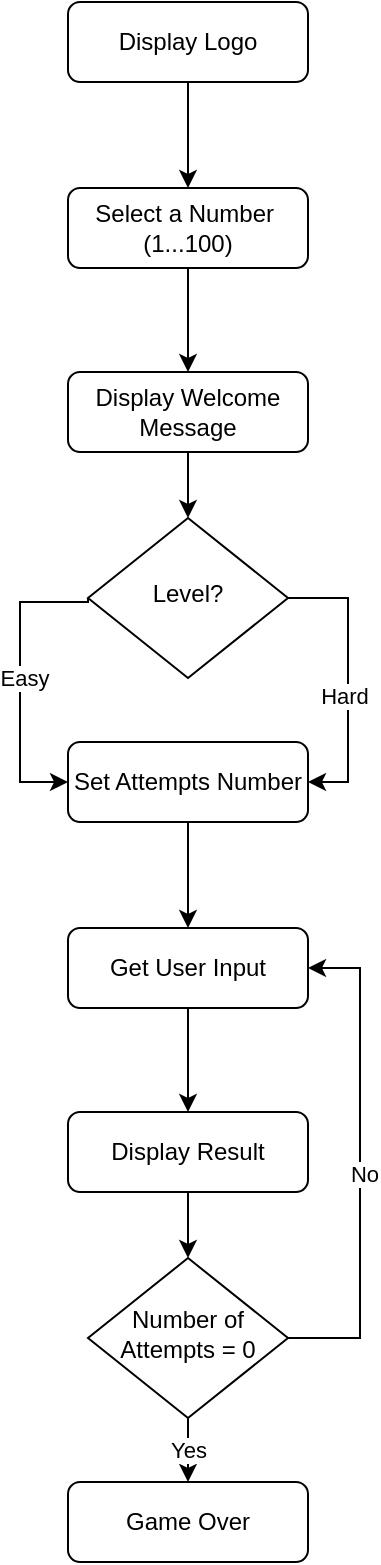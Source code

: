 <mxfile version="22.1.7" type="device">
  <diagram id="C5RBs43oDa-KdzZeNtuy" name="Page-1">
    <mxGraphModel dx="1050" dy="572" grid="1" gridSize="10" guides="1" tooltips="1" connect="1" arrows="1" fold="1" page="1" pageScale="1" pageWidth="827" pageHeight="1169" math="0" shadow="0">
      <root>
        <mxCell id="WIyWlLk6GJQsqaUBKTNV-0" />
        <mxCell id="WIyWlLk6GJQsqaUBKTNV-1" parent="WIyWlLk6GJQsqaUBKTNV-0" />
        <mxCell id="n-OM7mMlrPmIhy8Im14C-5" style="edgeStyle=orthogonalEdgeStyle;rounded=0;orthogonalLoop=1;jettySize=auto;html=1;exitX=0.5;exitY=1;exitDx=0;exitDy=0;" edge="1" parent="WIyWlLk6GJQsqaUBKTNV-1" source="WIyWlLk6GJQsqaUBKTNV-3" target="WIyWlLk6GJQsqaUBKTNV-12">
          <mxGeometry relative="1" as="geometry" />
        </mxCell>
        <mxCell id="WIyWlLk6GJQsqaUBKTNV-3" value="Display Logo" style="rounded=1;whiteSpace=wrap;html=1;fontSize=12;glass=0;strokeWidth=1;shadow=0;" parent="WIyWlLk6GJQsqaUBKTNV-1" vertex="1">
          <mxGeometry x="354" y="70" width="120" height="40" as="geometry" />
        </mxCell>
        <mxCell id="n-OM7mMlrPmIhy8Im14C-7" style="edgeStyle=orthogonalEdgeStyle;rounded=0;orthogonalLoop=1;jettySize=auto;html=1;exitX=0.5;exitY=1;exitDx=0;exitDy=0;entryX=0.5;entryY=0;entryDx=0;entryDy=0;" edge="1" parent="WIyWlLk6GJQsqaUBKTNV-1" source="WIyWlLk6GJQsqaUBKTNV-7" target="WIyWlLk6GJQsqaUBKTNV-10">
          <mxGeometry relative="1" as="geometry" />
        </mxCell>
        <mxCell id="WIyWlLk6GJQsqaUBKTNV-7" value="Display Welcome Message" style="rounded=1;whiteSpace=wrap;html=1;fontSize=12;glass=0;strokeWidth=1;shadow=0;" parent="WIyWlLk6GJQsqaUBKTNV-1" vertex="1">
          <mxGeometry x="354" y="255" width="120" height="40" as="geometry" />
        </mxCell>
        <mxCell id="n-OM7mMlrPmIhy8Im14C-8" style="edgeStyle=orthogonalEdgeStyle;rounded=0;orthogonalLoop=1;jettySize=auto;html=1;exitX=0;exitY=0.5;exitDx=0;exitDy=0;entryX=0;entryY=0.5;entryDx=0;entryDy=0;" edge="1" parent="WIyWlLk6GJQsqaUBKTNV-1" source="WIyWlLk6GJQsqaUBKTNV-10" target="WIyWlLk6GJQsqaUBKTNV-11">
          <mxGeometry relative="1" as="geometry">
            <Array as="points">
              <mxPoint x="330" y="370" />
              <mxPoint x="330" y="460" />
            </Array>
          </mxGeometry>
        </mxCell>
        <mxCell id="n-OM7mMlrPmIhy8Im14C-10" value="Easy" style="edgeLabel;html=1;align=center;verticalAlign=middle;resizable=0;points=[];" vertex="1" connectable="0" parent="n-OM7mMlrPmIhy8Im14C-8">
          <mxGeometry x="-0.023" y="2" relative="1" as="geometry">
            <mxPoint as="offset" />
          </mxGeometry>
        </mxCell>
        <mxCell id="n-OM7mMlrPmIhy8Im14C-9" style="edgeStyle=orthogonalEdgeStyle;rounded=0;orthogonalLoop=1;jettySize=auto;html=1;exitX=1;exitY=0.5;exitDx=0;exitDy=0;entryX=1;entryY=0.5;entryDx=0;entryDy=0;" edge="1" parent="WIyWlLk6GJQsqaUBKTNV-1" source="WIyWlLk6GJQsqaUBKTNV-10" target="WIyWlLk6GJQsqaUBKTNV-11">
          <mxGeometry relative="1" as="geometry" />
        </mxCell>
        <mxCell id="n-OM7mMlrPmIhy8Im14C-11" value="Hard" style="edgeLabel;html=1;align=center;verticalAlign=middle;resizable=0;points=[];" vertex="1" connectable="0" parent="n-OM7mMlrPmIhy8Im14C-9">
          <mxGeometry x="0.109" y="-2" relative="1" as="geometry">
            <mxPoint as="offset" />
          </mxGeometry>
        </mxCell>
        <mxCell id="WIyWlLk6GJQsqaUBKTNV-10" value="Level?" style="rhombus;whiteSpace=wrap;html=1;shadow=0;fontFamily=Helvetica;fontSize=12;align=center;strokeWidth=1;spacing=6;spacingTop=-4;" parent="WIyWlLk6GJQsqaUBKTNV-1" vertex="1">
          <mxGeometry x="364" y="328" width="100" height="80" as="geometry" />
        </mxCell>
        <mxCell id="n-OM7mMlrPmIhy8Im14C-13" style="edgeStyle=orthogonalEdgeStyle;rounded=0;orthogonalLoop=1;jettySize=auto;html=1;exitX=0.5;exitY=1;exitDx=0;exitDy=0;entryX=0.5;entryY=0;entryDx=0;entryDy=0;" edge="1" parent="WIyWlLk6GJQsqaUBKTNV-1" source="WIyWlLk6GJQsqaUBKTNV-11" target="n-OM7mMlrPmIhy8Im14C-12">
          <mxGeometry relative="1" as="geometry" />
        </mxCell>
        <mxCell id="WIyWlLk6GJQsqaUBKTNV-11" value="Set Attempts Number" style="rounded=1;whiteSpace=wrap;html=1;fontSize=12;glass=0;strokeWidth=1;shadow=0;" parent="WIyWlLk6GJQsqaUBKTNV-1" vertex="1">
          <mxGeometry x="354" y="440" width="120" height="40" as="geometry" />
        </mxCell>
        <mxCell id="n-OM7mMlrPmIhy8Im14C-6" style="edgeStyle=orthogonalEdgeStyle;rounded=0;orthogonalLoop=1;jettySize=auto;html=1;exitX=0.5;exitY=1;exitDx=0;exitDy=0;entryX=0.5;entryY=0;entryDx=0;entryDy=0;" edge="1" parent="WIyWlLk6GJQsqaUBKTNV-1" source="WIyWlLk6GJQsqaUBKTNV-12" target="WIyWlLk6GJQsqaUBKTNV-7">
          <mxGeometry relative="1" as="geometry" />
        </mxCell>
        <mxCell id="WIyWlLk6GJQsqaUBKTNV-12" value="Select a Number&amp;nbsp;&lt;br&gt;(1...100)" style="rounded=1;whiteSpace=wrap;html=1;fontSize=12;glass=0;strokeWidth=1;shadow=0;" parent="WIyWlLk6GJQsqaUBKTNV-1" vertex="1">
          <mxGeometry x="354" y="163" width="120" height="40" as="geometry" />
        </mxCell>
        <mxCell id="n-OM7mMlrPmIhy8Im14C-17" style="edgeStyle=orthogonalEdgeStyle;rounded=0;orthogonalLoop=1;jettySize=auto;html=1;exitX=0.5;exitY=1;exitDx=0;exitDy=0;entryX=0.5;entryY=0;entryDx=0;entryDy=0;" edge="1" parent="WIyWlLk6GJQsqaUBKTNV-1" source="n-OM7mMlrPmIhy8Im14C-12" target="n-OM7mMlrPmIhy8Im14C-15">
          <mxGeometry relative="1" as="geometry" />
        </mxCell>
        <mxCell id="n-OM7mMlrPmIhy8Im14C-12" value="Get User Input" style="rounded=1;whiteSpace=wrap;html=1;fontSize=12;glass=0;strokeWidth=1;shadow=0;" vertex="1" parent="WIyWlLk6GJQsqaUBKTNV-1">
          <mxGeometry x="354" y="533" width="120" height="40" as="geometry" />
        </mxCell>
        <mxCell id="n-OM7mMlrPmIhy8Im14C-22" style="edgeStyle=orthogonalEdgeStyle;rounded=0;orthogonalLoop=1;jettySize=auto;html=1;exitX=0.5;exitY=1;exitDx=0;exitDy=0;entryX=0.5;entryY=0;entryDx=0;entryDy=0;" edge="1" parent="WIyWlLk6GJQsqaUBKTNV-1" source="n-OM7mMlrPmIhy8Im14C-14" target="n-OM7mMlrPmIhy8Im14C-16">
          <mxGeometry relative="1" as="geometry" />
        </mxCell>
        <mxCell id="n-OM7mMlrPmIhy8Im14C-23" value="Yes" style="edgeLabel;html=1;align=center;verticalAlign=middle;resizable=0;points=[];" vertex="1" connectable="0" parent="n-OM7mMlrPmIhy8Im14C-22">
          <mxGeometry x="-0.038" relative="1" as="geometry">
            <mxPoint as="offset" />
          </mxGeometry>
        </mxCell>
        <mxCell id="n-OM7mMlrPmIhy8Im14C-24" style="edgeStyle=orthogonalEdgeStyle;rounded=0;orthogonalLoop=1;jettySize=auto;html=1;exitX=1;exitY=0.5;exitDx=0;exitDy=0;entryX=1;entryY=0.5;entryDx=0;entryDy=0;" edge="1" parent="WIyWlLk6GJQsqaUBKTNV-1" source="n-OM7mMlrPmIhy8Im14C-14" target="n-OM7mMlrPmIhy8Im14C-12">
          <mxGeometry relative="1" as="geometry">
            <Array as="points">
              <mxPoint x="500" y="738" />
              <mxPoint x="500" y="553" />
            </Array>
          </mxGeometry>
        </mxCell>
        <mxCell id="n-OM7mMlrPmIhy8Im14C-25" value="No" style="edgeLabel;html=1;align=center;verticalAlign=middle;resizable=0;points=[];" vertex="1" connectable="0" parent="n-OM7mMlrPmIhy8Im14C-24">
          <mxGeometry x="-0.045" y="-2" relative="1" as="geometry">
            <mxPoint as="offset" />
          </mxGeometry>
        </mxCell>
        <mxCell id="n-OM7mMlrPmIhy8Im14C-14" value="Number of Attempts = 0" style="rhombus;whiteSpace=wrap;html=1;shadow=0;fontFamily=Helvetica;fontSize=12;align=center;strokeWidth=1;spacing=6;spacingTop=-4;" vertex="1" parent="WIyWlLk6GJQsqaUBKTNV-1">
          <mxGeometry x="364" y="698" width="100" height="80" as="geometry" />
        </mxCell>
        <mxCell id="n-OM7mMlrPmIhy8Im14C-18" style="edgeStyle=orthogonalEdgeStyle;rounded=0;orthogonalLoop=1;jettySize=auto;html=1;exitX=0.5;exitY=1;exitDx=0;exitDy=0;" edge="1" parent="WIyWlLk6GJQsqaUBKTNV-1" source="n-OM7mMlrPmIhy8Im14C-15" target="n-OM7mMlrPmIhy8Im14C-14">
          <mxGeometry relative="1" as="geometry" />
        </mxCell>
        <mxCell id="n-OM7mMlrPmIhy8Im14C-15" value="Display Result" style="rounded=1;whiteSpace=wrap;html=1;fontSize=12;glass=0;strokeWidth=1;shadow=0;" vertex="1" parent="WIyWlLk6GJQsqaUBKTNV-1">
          <mxGeometry x="354" y="625" width="120" height="40" as="geometry" />
        </mxCell>
        <mxCell id="n-OM7mMlrPmIhy8Im14C-16" value="Game Over" style="rounded=1;whiteSpace=wrap;html=1;fontSize=12;glass=0;strokeWidth=1;shadow=0;" vertex="1" parent="WIyWlLk6GJQsqaUBKTNV-1">
          <mxGeometry x="354" y="810" width="120" height="40" as="geometry" />
        </mxCell>
      </root>
    </mxGraphModel>
  </diagram>
</mxfile>
